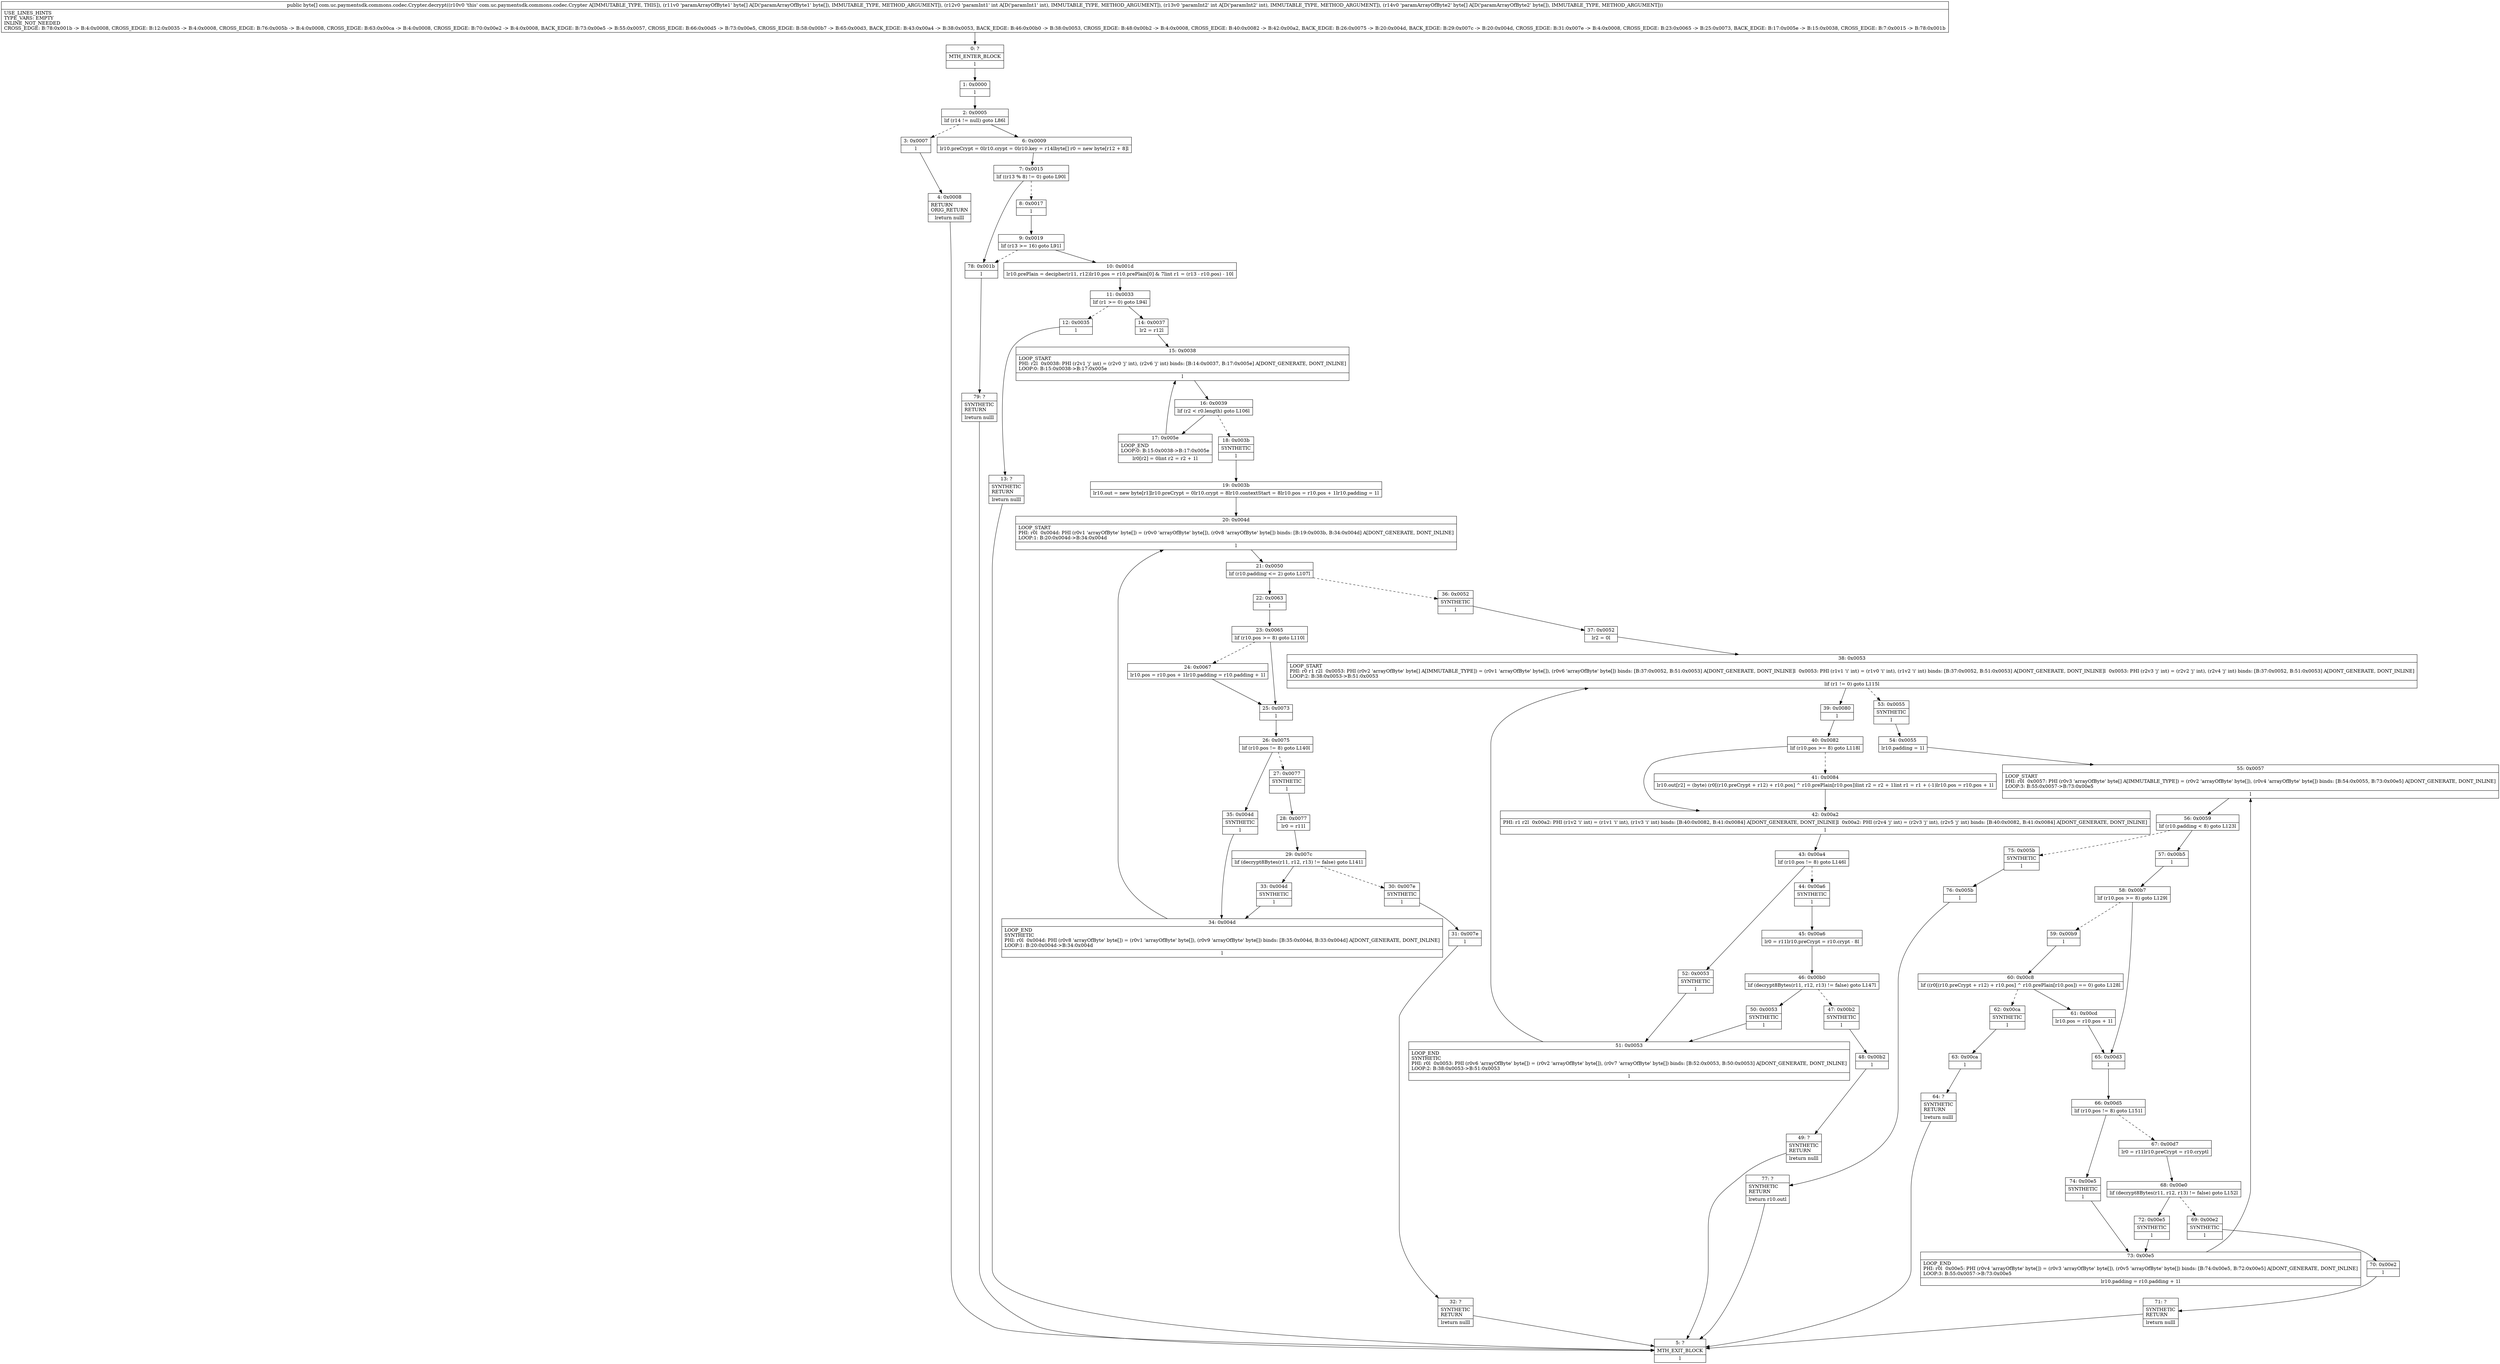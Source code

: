 digraph "CFG forcom.uc.paymentsdk.commons.codec.Crypter.decrypt([BII[B)[B" {
Node_0 [shape=record,label="{0\:\ ?|MTH_ENTER_BLOCK\l|l}"];
Node_1 [shape=record,label="{1\:\ 0x0000|l}"];
Node_2 [shape=record,label="{2\:\ 0x0005|lif (r14 != null) goto L86l}"];
Node_3 [shape=record,label="{3\:\ 0x0007|l}"];
Node_4 [shape=record,label="{4\:\ 0x0008|RETURN\lORIG_RETURN\l|lreturn nulll}"];
Node_5 [shape=record,label="{5\:\ ?|MTH_EXIT_BLOCK\l|l}"];
Node_6 [shape=record,label="{6\:\ 0x0009|lr10.preCrypt = 0lr10.crypt = 0lr10.key = r14lbyte[] r0 = new byte[r12 + 8]l}"];
Node_7 [shape=record,label="{7\:\ 0x0015|lif ((r13 % 8) != 0) goto L90l}"];
Node_8 [shape=record,label="{8\:\ 0x0017|l}"];
Node_9 [shape=record,label="{9\:\ 0x0019|lif (r13 \>= 16) goto L91l}"];
Node_10 [shape=record,label="{10\:\ 0x001d|lr10.prePlain = decipher(r11, r12)lr10.pos = r10.prePlain[0] & 7lint r1 = (r13 \- r10.pos) \- 10l}"];
Node_11 [shape=record,label="{11\:\ 0x0033|lif (r1 \>= 0) goto L94l}"];
Node_12 [shape=record,label="{12\:\ 0x0035|l}"];
Node_13 [shape=record,label="{13\:\ ?|SYNTHETIC\lRETURN\l|lreturn nulll}"];
Node_14 [shape=record,label="{14\:\ 0x0037|lr2 = r12l}"];
Node_15 [shape=record,label="{15\:\ 0x0038|LOOP_START\lPHI: r2l  0x0038: PHI (r2v1 'j' int) = (r2v0 'j' int), (r2v6 'j' int) binds: [B:14:0x0037, B:17:0x005e] A[DONT_GENERATE, DONT_INLINE]\lLOOP:0: B:15:0x0038\-\>B:17:0x005e\l|l}"];
Node_16 [shape=record,label="{16\:\ 0x0039|lif (r2 \< r0.length) goto L106l}"];
Node_17 [shape=record,label="{17\:\ 0x005e|LOOP_END\lLOOP:0: B:15:0x0038\-\>B:17:0x005e\l|lr0[r2] = 0lint r2 = r2 + 1l}"];
Node_18 [shape=record,label="{18\:\ 0x003b|SYNTHETIC\l|l}"];
Node_19 [shape=record,label="{19\:\ 0x003b|lr10.out = new byte[r1]lr10.preCrypt = 0lr10.crypt = 8lr10.contextStart = 8lr10.pos = r10.pos + 1lr10.padding = 1l}"];
Node_20 [shape=record,label="{20\:\ 0x004d|LOOP_START\lPHI: r0l  0x004d: PHI (r0v1 'arrayOfByte' byte[]) = (r0v0 'arrayOfByte' byte[]), (r0v8 'arrayOfByte' byte[]) binds: [B:19:0x003b, B:34:0x004d] A[DONT_GENERATE, DONT_INLINE]\lLOOP:1: B:20:0x004d\-\>B:34:0x004d\l|l}"];
Node_21 [shape=record,label="{21\:\ 0x0050|lif (r10.padding \<= 2) goto L107l}"];
Node_22 [shape=record,label="{22\:\ 0x0063|l}"];
Node_23 [shape=record,label="{23\:\ 0x0065|lif (r10.pos \>= 8) goto L110l}"];
Node_24 [shape=record,label="{24\:\ 0x0067|lr10.pos = r10.pos + 1lr10.padding = r10.padding + 1l}"];
Node_25 [shape=record,label="{25\:\ 0x0073|l}"];
Node_26 [shape=record,label="{26\:\ 0x0075|lif (r10.pos != 8) goto L140l}"];
Node_27 [shape=record,label="{27\:\ 0x0077|SYNTHETIC\l|l}"];
Node_28 [shape=record,label="{28\:\ 0x0077|lr0 = r11l}"];
Node_29 [shape=record,label="{29\:\ 0x007c|lif (decrypt8Bytes(r11, r12, r13) != false) goto L141l}"];
Node_30 [shape=record,label="{30\:\ 0x007e|SYNTHETIC\l|l}"];
Node_31 [shape=record,label="{31\:\ 0x007e|l}"];
Node_32 [shape=record,label="{32\:\ ?|SYNTHETIC\lRETURN\l|lreturn nulll}"];
Node_33 [shape=record,label="{33\:\ 0x004d|SYNTHETIC\l|l}"];
Node_34 [shape=record,label="{34\:\ 0x004d|LOOP_END\lSYNTHETIC\lPHI: r0l  0x004d: PHI (r0v8 'arrayOfByte' byte[]) = (r0v1 'arrayOfByte' byte[]), (r0v9 'arrayOfByte' byte[]) binds: [B:35:0x004d, B:33:0x004d] A[DONT_GENERATE, DONT_INLINE]\lLOOP:1: B:20:0x004d\-\>B:34:0x004d\l|l}"];
Node_35 [shape=record,label="{35\:\ 0x004d|SYNTHETIC\l|l}"];
Node_36 [shape=record,label="{36\:\ 0x0052|SYNTHETIC\l|l}"];
Node_37 [shape=record,label="{37\:\ 0x0052|lr2 = 0l}"];
Node_38 [shape=record,label="{38\:\ 0x0053|LOOP_START\lPHI: r0 r1 r2l  0x0053: PHI (r0v2 'arrayOfByte' byte[] A[IMMUTABLE_TYPE]) = (r0v1 'arrayOfByte' byte[]), (r0v6 'arrayOfByte' byte[]) binds: [B:37:0x0052, B:51:0x0053] A[DONT_GENERATE, DONT_INLINE]l  0x0053: PHI (r1v1 'i' int) = (r1v0 'i' int), (r1v2 'i' int) binds: [B:37:0x0052, B:51:0x0053] A[DONT_GENERATE, DONT_INLINE]l  0x0053: PHI (r2v3 'j' int) = (r2v2 'j' int), (r2v4 'j' int) binds: [B:37:0x0052, B:51:0x0053] A[DONT_GENERATE, DONT_INLINE]\lLOOP:2: B:38:0x0053\-\>B:51:0x0053\l|lif (r1 != 0) goto L115l}"];
Node_39 [shape=record,label="{39\:\ 0x0080|l}"];
Node_40 [shape=record,label="{40\:\ 0x0082|lif (r10.pos \>= 8) goto L118l}"];
Node_41 [shape=record,label="{41\:\ 0x0084|lr10.out[r2] = (byte) (r0[(r10.preCrypt + r12) + r10.pos] ^ r10.prePlain[r10.pos])lint r2 = r2 + 1lint r1 = r1 + (\-1)lr10.pos = r10.pos + 1l}"];
Node_42 [shape=record,label="{42\:\ 0x00a2|PHI: r1 r2l  0x00a2: PHI (r1v2 'i' int) = (r1v1 'i' int), (r1v3 'i' int) binds: [B:40:0x0082, B:41:0x0084] A[DONT_GENERATE, DONT_INLINE]l  0x00a2: PHI (r2v4 'j' int) = (r2v3 'j' int), (r2v5 'j' int) binds: [B:40:0x0082, B:41:0x0084] A[DONT_GENERATE, DONT_INLINE]\l|l}"];
Node_43 [shape=record,label="{43\:\ 0x00a4|lif (r10.pos != 8) goto L146l}"];
Node_44 [shape=record,label="{44\:\ 0x00a6|SYNTHETIC\l|l}"];
Node_45 [shape=record,label="{45\:\ 0x00a6|lr0 = r11lr10.preCrypt = r10.crypt \- 8l}"];
Node_46 [shape=record,label="{46\:\ 0x00b0|lif (decrypt8Bytes(r11, r12, r13) != false) goto L147l}"];
Node_47 [shape=record,label="{47\:\ 0x00b2|SYNTHETIC\l|l}"];
Node_48 [shape=record,label="{48\:\ 0x00b2|l}"];
Node_49 [shape=record,label="{49\:\ ?|SYNTHETIC\lRETURN\l|lreturn nulll}"];
Node_50 [shape=record,label="{50\:\ 0x0053|SYNTHETIC\l|l}"];
Node_51 [shape=record,label="{51\:\ 0x0053|LOOP_END\lSYNTHETIC\lPHI: r0l  0x0053: PHI (r0v6 'arrayOfByte' byte[]) = (r0v2 'arrayOfByte' byte[]), (r0v7 'arrayOfByte' byte[]) binds: [B:52:0x0053, B:50:0x0053] A[DONT_GENERATE, DONT_INLINE]\lLOOP:2: B:38:0x0053\-\>B:51:0x0053\l|l}"];
Node_52 [shape=record,label="{52\:\ 0x0053|SYNTHETIC\l|l}"];
Node_53 [shape=record,label="{53\:\ 0x0055|SYNTHETIC\l|l}"];
Node_54 [shape=record,label="{54\:\ 0x0055|lr10.padding = 1l}"];
Node_55 [shape=record,label="{55\:\ 0x0057|LOOP_START\lPHI: r0l  0x0057: PHI (r0v3 'arrayOfByte' byte[] A[IMMUTABLE_TYPE]) = (r0v2 'arrayOfByte' byte[]), (r0v4 'arrayOfByte' byte[]) binds: [B:54:0x0055, B:73:0x00e5] A[DONT_GENERATE, DONT_INLINE]\lLOOP:3: B:55:0x0057\-\>B:73:0x00e5\l|l}"];
Node_56 [shape=record,label="{56\:\ 0x0059|lif (r10.padding \< 8) goto L123l}"];
Node_57 [shape=record,label="{57\:\ 0x00b5|l}"];
Node_58 [shape=record,label="{58\:\ 0x00b7|lif (r10.pos \>= 8) goto L129l}"];
Node_59 [shape=record,label="{59\:\ 0x00b9|l}"];
Node_60 [shape=record,label="{60\:\ 0x00c8|lif ((r0[(r10.preCrypt + r12) + r10.pos] ^ r10.prePlain[r10.pos]) == 0) goto L128l}"];
Node_61 [shape=record,label="{61\:\ 0x00cd|lr10.pos = r10.pos + 1l}"];
Node_62 [shape=record,label="{62\:\ 0x00ca|SYNTHETIC\l|l}"];
Node_63 [shape=record,label="{63\:\ 0x00ca|l}"];
Node_64 [shape=record,label="{64\:\ ?|SYNTHETIC\lRETURN\l|lreturn nulll}"];
Node_65 [shape=record,label="{65\:\ 0x00d3|l}"];
Node_66 [shape=record,label="{66\:\ 0x00d5|lif (r10.pos != 8) goto L151l}"];
Node_67 [shape=record,label="{67\:\ 0x00d7|lr0 = r11lr10.preCrypt = r10.cryptl}"];
Node_68 [shape=record,label="{68\:\ 0x00e0|lif (decrypt8Bytes(r11, r12, r13) != false) goto L152l}"];
Node_69 [shape=record,label="{69\:\ 0x00e2|SYNTHETIC\l|l}"];
Node_70 [shape=record,label="{70\:\ 0x00e2|l}"];
Node_71 [shape=record,label="{71\:\ ?|SYNTHETIC\lRETURN\l|lreturn nulll}"];
Node_72 [shape=record,label="{72\:\ 0x00e5|SYNTHETIC\l|l}"];
Node_73 [shape=record,label="{73\:\ 0x00e5|LOOP_END\lPHI: r0l  0x00e5: PHI (r0v4 'arrayOfByte' byte[]) = (r0v3 'arrayOfByte' byte[]), (r0v5 'arrayOfByte' byte[]) binds: [B:74:0x00e5, B:72:0x00e5] A[DONT_GENERATE, DONT_INLINE]\lLOOP:3: B:55:0x0057\-\>B:73:0x00e5\l|lr10.padding = r10.padding + 1l}"];
Node_74 [shape=record,label="{74\:\ 0x00e5|SYNTHETIC\l|l}"];
Node_75 [shape=record,label="{75\:\ 0x005b|SYNTHETIC\l|l}"];
Node_76 [shape=record,label="{76\:\ 0x005b|l}"];
Node_77 [shape=record,label="{77\:\ ?|SYNTHETIC\lRETURN\l|lreturn r10.outl}"];
Node_78 [shape=record,label="{78\:\ 0x001b|l}"];
Node_79 [shape=record,label="{79\:\ ?|SYNTHETIC\lRETURN\l|lreturn nulll}"];
MethodNode[shape=record,label="{public byte[] com.uc.paymentsdk.commons.codec.Crypter.decrypt((r10v0 'this' com.uc.paymentsdk.commons.codec.Crypter A[IMMUTABLE_TYPE, THIS]), (r11v0 'paramArrayOfByte1' byte[] A[D('paramArrayOfByte1' byte[]), IMMUTABLE_TYPE, METHOD_ARGUMENT]), (r12v0 'paramInt1' int A[D('paramInt1' int), IMMUTABLE_TYPE, METHOD_ARGUMENT]), (r13v0 'paramInt2' int A[D('paramInt2' int), IMMUTABLE_TYPE, METHOD_ARGUMENT]), (r14v0 'paramArrayOfByte2' byte[] A[D('paramArrayOfByte2' byte[]), IMMUTABLE_TYPE, METHOD_ARGUMENT]))  | USE_LINES_HINTS\lTYPE_VARS: EMPTY\lINLINE_NOT_NEEDED\lCROSS_EDGE: B:78:0x001b \-\> B:4:0x0008, CROSS_EDGE: B:12:0x0035 \-\> B:4:0x0008, CROSS_EDGE: B:76:0x005b \-\> B:4:0x0008, CROSS_EDGE: B:63:0x00ca \-\> B:4:0x0008, CROSS_EDGE: B:70:0x00e2 \-\> B:4:0x0008, BACK_EDGE: B:73:0x00e5 \-\> B:55:0x0057, CROSS_EDGE: B:66:0x00d5 \-\> B:73:0x00e5, CROSS_EDGE: B:58:0x00b7 \-\> B:65:0x00d3, BACK_EDGE: B:43:0x00a4 \-\> B:38:0x0053, BACK_EDGE: B:46:0x00b0 \-\> B:38:0x0053, CROSS_EDGE: B:48:0x00b2 \-\> B:4:0x0008, CROSS_EDGE: B:40:0x0082 \-\> B:42:0x00a2, BACK_EDGE: B:26:0x0075 \-\> B:20:0x004d, BACK_EDGE: B:29:0x007c \-\> B:20:0x004d, CROSS_EDGE: B:31:0x007e \-\> B:4:0x0008, CROSS_EDGE: B:23:0x0065 \-\> B:25:0x0073, BACK_EDGE: B:17:0x005e \-\> B:15:0x0038, CROSS_EDGE: B:7:0x0015 \-\> B:78:0x001b\l}"];
MethodNode -> Node_0;
Node_0 -> Node_1;
Node_1 -> Node_2;
Node_2 -> Node_3[style=dashed];
Node_2 -> Node_6;
Node_3 -> Node_4;
Node_4 -> Node_5;
Node_6 -> Node_7;
Node_7 -> Node_8[style=dashed];
Node_7 -> Node_78;
Node_8 -> Node_9;
Node_9 -> Node_78[style=dashed];
Node_9 -> Node_10;
Node_10 -> Node_11;
Node_11 -> Node_12[style=dashed];
Node_11 -> Node_14;
Node_12 -> Node_13;
Node_13 -> Node_5;
Node_14 -> Node_15;
Node_15 -> Node_16;
Node_16 -> Node_17;
Node_16 -> Node_18[style=dashed];
Node_17 -> Node_15;
Node_18 -> Node_19;
Node_19 -> Node_20;
Node_20 -> Node_21;
Node_21 -> Node_22;
Node_21 -> Node_36[style=dashed];
Node_22 -> Node_23;
Node_23 -> Node_24[style=dashed];
Node_23 -> Node_25;
Node_24 -> Node_25;
Node_25 -> Node_26;
Node_26 -> Node_27[style=dashed];
Node_26 -> Node_35;
Node_27 -> Node_28;
Node_28 -> Node_29;
Node_29 -> Node_30[style=dashed];
Node_29 -> Node_33;
Node_30 -> Node_31;
Node_31 -> Node_32;
Node_32 -> Node_5;
Node_33 -> Node_34;
Node_34 -> Node_20;
Node_35 -> Node_34;
Node_36 -> Node_37;
Node_37 -> Node_38;
Node_38 -> Node_39;
Node_38 -> Node_53[style=dashed];
Node_39 -> Node_40;
Node_40 -> Node_41[style=dashed];
Node_40 -> Node_42;
Node_41 -> Node_42;
Node_42 -> Node_43;
Node_43 -> Node_44[style=dashed];
Node_43 -> Node_52;
Node_44 -> Node_45;
Node_45 -> Node_46;
Node_46 -> Node_47[style=dashed];
Node_46 -> Node_50;
Node_47 -> Node_48;
Node_48 -> Node_49;
Node_49 -> Node_5;
Node_50 -> Node_51;
Node_51 -> Node_38;
Node_52 -> Node_51;
Node_53 -> Node_54;
Node_54 -> Node_55;
Node_55 -> Node_56;
Node_56 -> Node_57;
Node_56 -> Node_75[style=dashed];
Node_57 -> Node_58;
Node_58 -> Node_59[style=dashed];
Node_58 -> Node_65;
Node_59 -> Node_60;
Node_60 -> Node_61;
Node_60 -> Node_62[style=dashed];
Node_61 -> Node_65;
Node_62 -> Node_63;
Node_63 -> Node_64;
Node_64 -> Node_5;
Node_65 -> Node_66;
Node_66 -> Node_67[style=dashed];
Node_66 -> Node_74;
Node_67 -> Node_68;
Node_68 -> Node_69[style=dashed];
Node_68 -> Node_72;
Node_69 -> Node_70;
Node_70 -> Node_71;
Node_71 -> Node_5;
Node_72 -> Node_73;
Node_73 -> Node_55;
Node_74 -> Node_73;
Node_75 -> Node_76;
Node_76 -> Node_77;
Node_77 -> Node_5;
Node_78 -> Node_79;
Node_79 -> Node_5;
}

